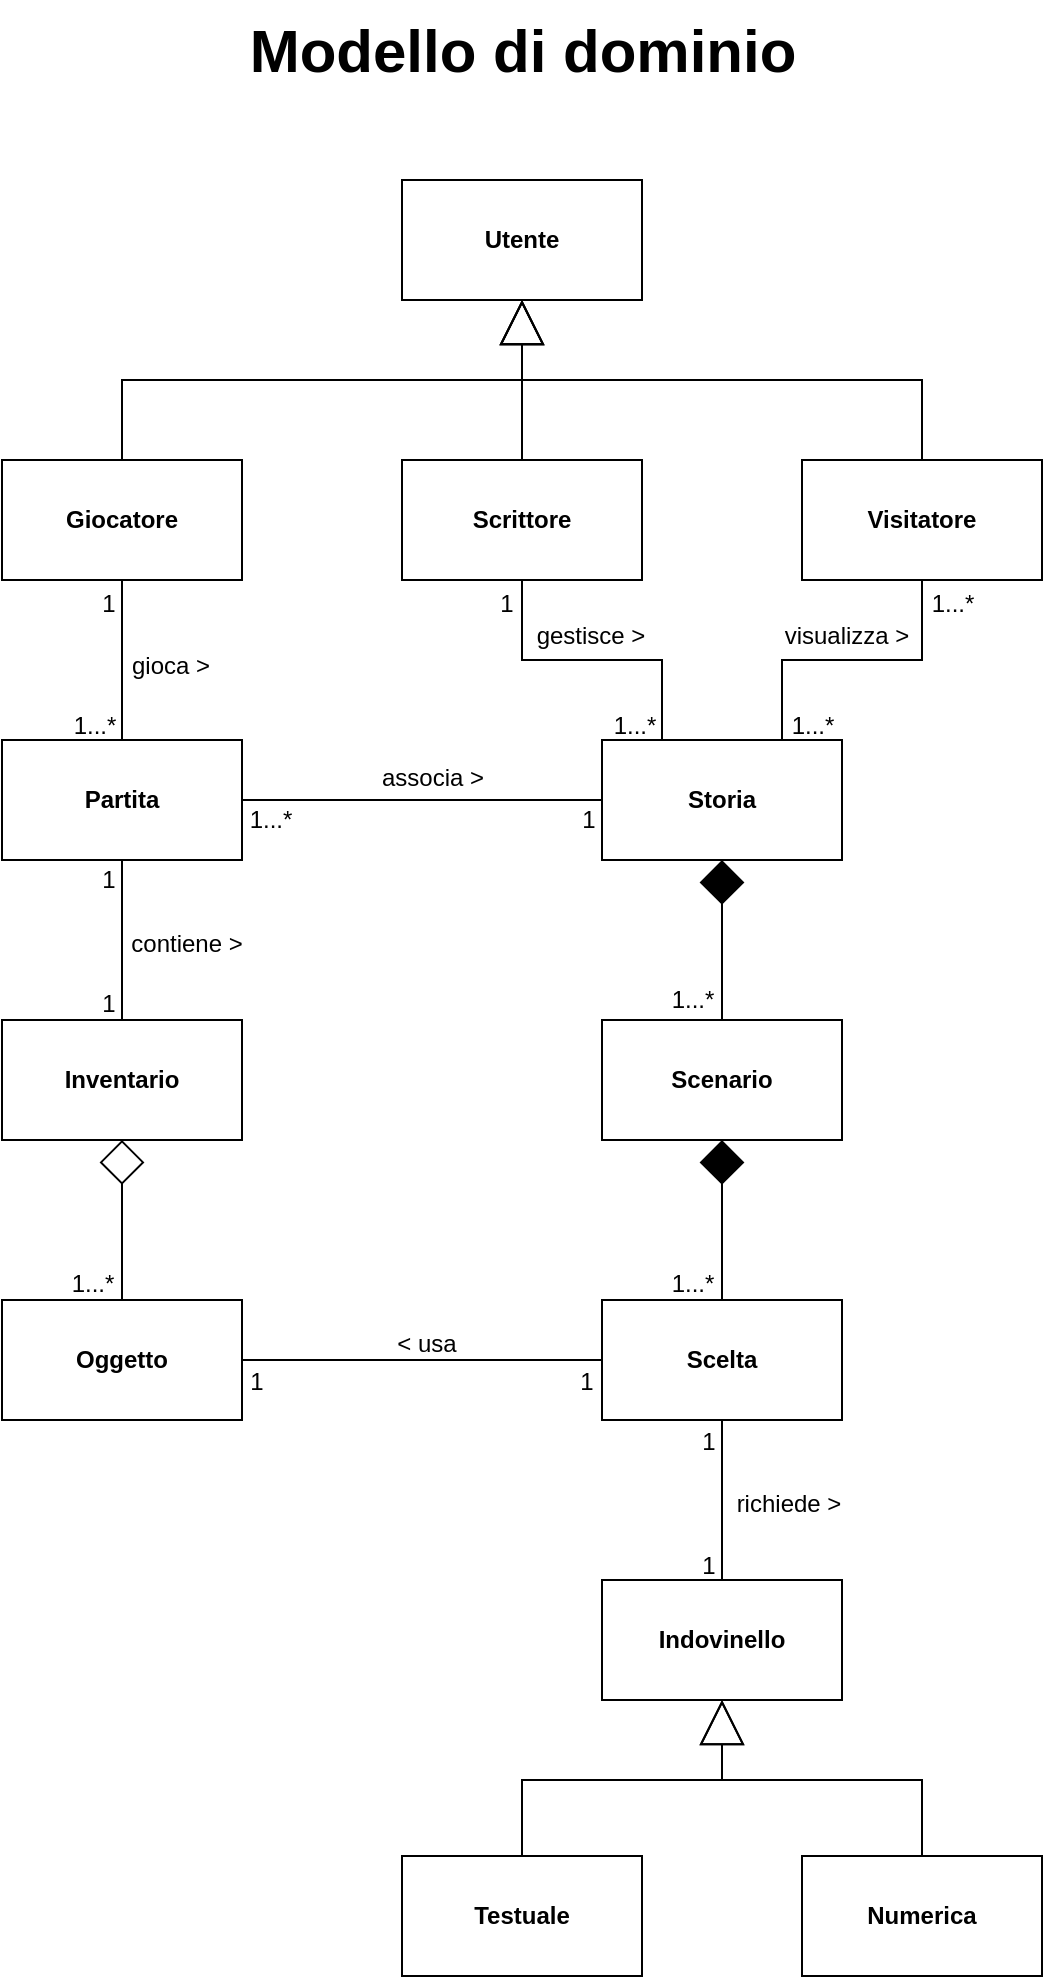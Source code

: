 <mxfile>
    <diagram id="wGKMZqnqqxmAoZc1p-1p" name="Page-1">
        <mxGraphModel dx="2033" dy="1309" grid="1" gridSize="10" guides="1" tooltips="1" connect="1" arrows="1" fold="1" page="1" pageScale="1" pageWidth="850" pageHeight="1100" math="0" shadow="0">
            <root>
                <mxCell id="0"/>
                <mxCell id="1" parent="0"/>
                <mxCell id="89" style="edgeStyle=none;rounded=0;html=1;entryX=0.5;entryY=0;entryDx=0;entryDy=0;endArrow=none;endFill=0;endSize=20;startArrow=diamond;startFill=1;targetPerimeterSpacing=0;startSize=20;shadow=0;" parent="1" source="62" target="74" edge="1">
                    <mxGeometry relative="1" as="geometry"/>
                </mxCell>
                <mxCell id="62" value="&lt;b&gt;Storia&lt;/b&gt;" style="rounded=0;whiteSpace=wrap;html=1;shadow=0;" parent="1" vertex="1">
                    <mxGeometry x="465" y="390" width="120" height="60" as="geometry"/>
                </mxCell>
                <mxCell id="87" style="edgeStyle=none;rounded=0;html=1;entryX=0;entryY=0.5;entryDx=0;entryDy=0;endArrow=none;endFill=0;endSize=20;shadow=0;" parent="1" source="63" target="62" edge="1">
                    <mxGeometry relative="1" as="geometry"/>
                </mxCell>
                <mxCell id="88" style="edgeStyle=none;rounded=0;html=1;entryX=0.5;entryY=0;entryDx=0;entryDy=0;endArrow=none;endFill=0;endSize=20;shadow=0;" parent="1" source="63" target="68" edge="1">
                    <mxGeometry relative="1" as="geometry"/>
                </mxCell>
                <mxCell id="63" value="&lt;b&gt;Partita&lt;/b&gt;" style="rounded=0;whiteSpace=wrap;html=1;shadow=0;" parent="1" vertex="1">
                    <mxGeometry x="165" y="390" width="120" height="60" as="geometry"/>
                </mxCell>
                <mxCell id="70" style="edgeStyle=none;rounded=0;html=1;entryX=0.5;entryY=1;entryDx=0;entryDy=0;endArrow=block;endFill=0;endSize=20;shadow=0;" parent="1" source="64" target="67" edge="1">
                    <mxGeometry relative="1" as="geometry">
                        <Array as="points">
                            <mxPoint x="225" y="210"/>
                            <mxPoint x="425" y="210"/>
                        </Array>
                    </mxGeometry>
                </mxCell>
                <mxCell id="84" style="edgeStyle=none;rounded=0;html=1;endArrow=none;endFill=0;endSize=20;shadow=0;" parent="1" source="64" target="63" edge="1">
                    <mxGeometry relative="1" as="geometry"/>
                </mxCell>
                <mxCell id="64" value="&lt;b&gt;Giocatore&lt;/b&gt;" style="rounded=0;whiteSpace=wrap;html=1;shadow=0;" parent="1" vertex="1">
                    <mxGeometry x="165" y="250" width="120" height="60" as="geometry"/>
                </mxCell>
                <mxCell id="69" style="edgeStyle=none;rounded=0;html=1;entryX=0.5;entryY=1;entryDx=0;entryDy=0;endArrow=block;endFill=0;endSize=20;shadow=0;" parent="1" source="65" target="67" edge="1">
                    <mxGeometry relative="1" as="geometry"/>
                </mxCell>
                <mxCell id="85" style="edgeStyle=none;rounded=0;html=1;entryX=0.25;entryY=0;entryDx=0;entryDy=0;endArrow=none;endFill=0;endSize=20;shadow=0;" parent="1" source="65" target="62" edge="1">
                    <mxGeometry relative="1" as="geometry">
                        <Array as="points">
                            <mxPoint x="425" y="350"/>
                            <mxPoint x="495" y="350"/>
                        </Array>
                    </mxGeometry>
                </mxCell>
                <mxCell id="65" value="&lt;b&gt;Scrittore&lt;/b&gt;" style="rounded=0;whiteSpace=wrap;html=1;shadow=0;" parent="1" vertex="1">
                    <mxGeometry x="365" y="250" width="120" height="60" as="geometry"/>
                </mxCell>
                <mxCell id="71" style="edgeStyle=none;rounded=0;html=1;exitX=0.5;exitY=0;exitDx=0;exitDy=0;endArrow=block;endFill=0;endSize=20;shadow=0;" parent="1" source="66" edge="1">
                    <mxGeometry relative="1" as="geometry">
                        <mxPoint x="425" y="170" as="targetPoint"/>
                        <Array as="points">
                            <mxPoint x="625" y="210"/>
                            <mxPoint x="425" y="210"/>
                        </Array>
                    </mxGeometry>
                </mxCell>
                <mxCell id="86" style="edgeStyle=none;rounded=0;html=1;entryX=0.75;entryY=0;entryDx=0;entryDy=0;endArrow=none;endFill=0;endSize=20;shadow=0;" parent="1" source="66" target="62" edge="1">
                    <mxGeometry relative="1" as="geometry">
                        <Array as="points">
                            <mxPoint x="625" y="350"/>
                            <mxPoint x="555" y="350"/>
                        </Array>
                    </mxGeometry>
                </mxCell>
                <mxCell id="66" value="&lt;b&gt;Visitatore&lt;/b&gt;" style="rounded=0;whiteSpace=wrap;html=1;shadow=0;" parent="1" vertex="1">
                    <mxGeometry x="565" y="250" width="120" height="60" as="geometry"/>
                </mxCell>
                <mxCell id="67" value="&lt;b&gt;Utente&lt;/b&gt;" style="rounded=0;whiteSpace=wrap;html=1;shadow=0;" parent="1" vertex="1">
                    <mxGeometry x="365" y="110" width="120" height="60" as="geometry"/>
                </mxCell>
                <mxCell id="90" style="edgeStyle=none;rounded=0;html=1;entryX=0.5;entryY=0;entryDx=0;entryDy=0;endArrow=none;endFill=0;endSize=20;startSize=20;startArrow=diamond;startFill=0;shadow=0;" parent="1" source="68" target="76" edge="1">
                    <mxGeometry relative="1" as="geometry"/>
                </mxCell>
                <mxCell id="68" value="&lt;b&gt;Inventario&lt;/b&gt;" style="rounded=0;whiteSpace=wrap;html=1;shadow=0;" parent="1" vertex="1">
                    <mxGeometry x="165" y="530" width="120" height="60" as="geometry"/>
                </mxCell>
                <mxCell id="91" style="edgeStyle=none;rounded=0;html=1;exitX=0.5;exitY=1;exitDx=0;exitDy=0;entryX=0.5;entryY=0;entryDx=0;entryDy=0;endArrow=none;endFill=0;endSize=20;startSize=20;startArrow=diamond;startFill=1;shadow=0;" parent="1" source="74" target="75" edge="1">
                    <mxGeometry relative="1" as="geometry"/>
                </mxCell>
                <mxCell id="74" value="&lt;b&gt;Scenario&lt;/b&gt;" style="rounded=0;whiteSpace=wrap;html=1;shadow=0;" parent="1" vertex="1">
                    <mxGeometry x="465" y="530" width="120" height="60" as="geometry"/>
                </mxCell>
                <mxCell id="92" style="edgeStyle=none;rounded=0;html=1;entryX=1;entryY=0.5;entryDx=0;entryDy=0;endArrow=none;endFill=0;endSize=20;shadow=0;" parent="1" source="75" target="76" edge="1">
                    <mxGeometry relative="1" as="geometry"/>
                </mxCell>
                <mxCell id="93" style="edgeStyle=none;rounded=0;html=1;exitX=0.5;exitY=1;exitDx=0;exitDy=0;entryX=0.5;entryY=0;entryDx=0;entryDy=0;endArrow=none;endFill=0;endSize=20;shadow=0;" parent="1" source="75" target="79" edge="1">
                    <mxGeometry relative="1" as="geometry"/>
                </mxCell>
                <mxCell id="75" value="&lt;b&gt;Scelta&lt;/b&gt;" style="rounded=0;whiteSpace=wrap;html=1;shadow=0;" parent="1" vertex="1">
                    <mxGeometry x="465" y="670" width="120" height="60" as="geometry"/>
                </mxCell>
                <mxCell id="76" value="&lt;b&gt;Oggetto&lt;/b&gt;" style="rounded=0;whiteSpace=wrap;html=1;shadow=0;" parent="1" vertex="1">
                    <mxGeometry x="165" y="670" width="120" height="60" as="geometry"/>
                </mxCell>
                <mxCell id="79" value="&lt;b&gt;Indovinello&lt;/b&gt;" style="rounded=0;whiteSpace=wrap;html=1;shadow=0;" parent="1" vertex="1">
                    <mxGeometry x="465" y="810" width="120" height="60" as="geometry"/>
                </mxCell>
                <mxCell id="80" style="edgeStyle=none;rounded=0;html=1;entryX=0.5;entryY=1;entryDx=0;entryDy=0;endArrow=block;endFill=0;endSize=20;shadow=0;" parent="1" source="81" target="79" edge="1">
                    <mxGeometry relative="1" as="geometry">
                        <Array as="points">
                            <mxPoint x="425" y="910"/>
                            <mxPoint x="525" y="910"/>
                        </Array>
                    </mxGeometry>
                </mxCell>
                <mxCell id="81" value="&lt;b&gt;Testuale&lt;/b&gt;" style="rounded=0;whiteSpace=wrap;html=1;shadow=0;" parent="1" vertex="1">
                    <mxGeometry x="365" y="948" width="120" height="60" as="geometry"/>
                </mxCell>
                <mxCell id="82" style="edgeStyle=none;rounded=0;html=1;endArrow=block;endFill=0;endSize=20;shadow=0;" parent="1" source="83" target="79" edge="1">
                    <mxGeometry relative="1" as="geometry">
                        <mxPoint x="525" y="880" as="targetPoint"/>
                        <Array as="points">
                            <mxPoint x="625" y="910"/>
                            <mxPoint x="525" y="910"/>
                        </Array>
                    </mxGeometry>
                </mxCell>
                <mxCell id="83" value="&lt;b&gt;Numerica&lt;/b&gt;" style="rounded=0;whiteSpace=wrap;html=1;shadow=0;" parent="1" vertex="1">
                    <mxGeometry x="565" y="948" width="120" height="60" as="geometry"/>
                </mxCell>
                <mxCell id="94" value="1...*" style="text;html=1;align=center;verticalAlign=middle;resizable=0;points=[];autosize=1;strokeColor=none;fillColor=none;shadow=0;" parent="1" vertex="1">
                    <mxGeometry x="620" y="307" width="40" height="30" as="geometry"/>
                </mxCell>
                <mxCell id="95" value="1...*" style="text;html=1;align=center;verticalAlign=middle;resizable=0;points=[];autosize=1;strokeColor=none;fillColor=none;shadow=0;" parent="1" vertex="1">
                    <mxGeometry x="550" y="368" width="40" height="30" as="geometry"/>
                </mxCell>
                <mxCell id="96" value="1" style="text;html=1;align=center;verticalAlign=middle;resizable=0;points=[];autosize=1;strokeColor=none;fillColor=none;shadow=0;" parent="1" vertex="1">
                    <mxGeometry x="402" y="307" width="30" height="30" as="geometry"/>
                </mxCell>
                <mxCell id="97" value="1...*" style="text;html=1;align=center;verticalAlign=middle;resizable=0;points=[];autosize=1;strokeColor=none;fillColor=none;shadow=0;" parent="1" vertex="1">
                    <mxGeometry x="461" y="368" width="40" height="30" as="geometry"/>
                </mxCell>
                <mxCell id="98" value="1" style="text;html=1;align=center;verticalAlign=middle;resizable=0;points=[];autosize=1;strokeColor=none;fillColor=none;shadow=0;" parent="1" vertex="1">
                    <mxGeometry x="203" y="307" width="30" height="30" as="geometry"/>
                </mxCell>
                <mxCell id="102" value="1...*" style="text;html=1;align=center;verticalAlign=middle;resizable=0;points=[];autosize=1;strokeColor=none;fillColor=none;shadow=0;" parent="1" vertex="1">
                    <mxGeometry x="191" y="368" width="40" height="30" as="geometry"/>
                </mxCell>
                <mxCell id="103" value="1" style="text;html=1;align=center;verticalAlign=middle;resizable=0;points=[];autosize=1;strokeColor=none;fillColor=none;shadow=0;" parent="1" vertex="1">
                    <mxGeometry x="203" y="445" width="30" height="30" as="geometry"/>
                </mxCell>
                <mxCell id="104" value="1" style="text;html=1;align=center;verticalAlign=middle;resizable=0;points=[];autosize=1;strokeColor=none;fillColor=none;shadow=0;" parent="1" vertex="1">
                    <mxGeometry x="203" y="507" width="30" height="30" as="geometry"/>
                </mxCell>
                <mxCell id="105" value="1...*" style="text;html=1;align=center;verticalAlign=middle;resizable=0;points=[];autosize=1;strokeColor=none;fillColor=none;shadow=0;" parent="1" vertex="1">
                    <mxGeometry x="279" y="415" width="40" height="30" as="geometry"/>
                </mxCell>
                <mxCell id="106" value="1" style="text;html=1;align=center;verticalAlign=middle;resizable=0;points=[];autosize=1;strokeColor=none;fillColor=none;shadow=0;" parent="1" vertex="1">
                    <mxGeometry x="443" y="415" width="30" height="30" as="geometry"/>
                </mxCell>
                <mxCell id="107" value="1...*" style="text;html=1;align=center;verticalAlign=middle;resizable=0;points=[];autosize=1;strokeColor=none;fillColor=none;shadow=0;" parent="1" vertex="1">
                    <mxGeometry x="490" y="505" width="40" height="30" as="geometry"/>
                </mxCell>
                <mxCell id="108" value="1...*" style="text;html=1;align=center;verticalAlign=middle;resizable=0;points=[];autosize=1;strokeColor=none;fillColor=none;shadow=0;" parent="1" vertex="1">
                    <mxGeometry x="490" y="647" width="40" height="30" as="geometry"/>
                </mxCell>
                <mxCell id="109" value="1...*" style="text;html=1;align=center;verticalAlign=middle;resizable=0;points=[];autosize=1;strokeColor=none;fillColor=none;shadow=0;" parent="1" vertex="1">
                    <mxGeometry x="190" y="647" width="40" height="30" as="geometry"/>
                </mxCell>
                <mxCell id="110" value="1" style="text;html=1;align=center;verticalAlign=middle;resizable=0;points=[];autosize=1;strokeColor=none;fillColor=none;shadow=0;" parent="1" vertex="1">
                    <mxGeometry x="503" y="726" width="30" height="30" as="geometry"/>
                </mxCell>
                <mxCell id="111" value="1" style="text;html=1;align=center;verticalAlign=middle;resizable=0;points=[];autosize=1;strokeColor=none;fillColor=none;shadow=0;" parent="1" vertex="1">
                    <mxGeometry x="503" y="788" width="30" height="30" as="geometry"/>
                </mxCell>
                <mxCell id="112" value="1" style="text;html=1;align=center;verticalAlign=middle;resizable=0;points=[];autosize=1;strokeColor=none;fillColor=none;shadow=0;" parent="1" vertex="1">
                    <mxGeometry x="277" y="696" width="30" height="30" as="geometry"/>
                </mxCell>
                <mxCell id="113" value="1" style="text;html=1;align=center;verticalAlign=middle;resizable=0;points=[];autosize=1;strokeColor=none;fillColor=none;shadow=0;" parent="1" vertex="1">
                    <mxGeometry x="442" y="696" width="30" height="30" as="geometry"/>
                </mxCell>
                <mxCell id="114" value="&lt;b&gt;Utente&lt;/b&gt;" style="rounded=0;whiteSpace=wrap;html=1;shadow=0;" parent="1" vertex="1">
                    <mxGeometry x="365" y="110" width="120" height="60" as="geometry"/>
                </mxCell>
                <mxCell id="115" value="&lt;b&gt;Giocatore&lt;/b&gt;" style="rounded=0;whiteSpace=wrap;html=1;shadow=0;" parent="1" vertex="1">
                    <mxGeometry x="165" y="250" width="120" height="60" as="geometry"/>
                </mxCell>
                <mxCell id="116" value="&lt;b&gt;Scrittore&lt;/b&gt;" style="rounded=0;whiteSpace=wrap;html=1;shadow=0;" parent="1" vertex="1">
                    <mxGeometry x="365" y="250" width="120" height="60" as="geometry"/>
                </mxCell>
                <mxCell id="117" value="&lt;b&gt;Visitatore&lt;/b&gt;" style="rounded=0;whiteSpace=wrap;html=1;shadow=0;" parent="1" vertex="1">
                    <mxGeometry x="565" y="250" width="120" height="60" as="geometry"/>
                </mxCell>
                <mxCell id="118" value="&lt;b&gt;Storia&lt;/b&gt;" style="rounded=0;whiteSpace=wrap;html=1;shadow=0;" parent="1" vertex="1">
                    <mxGeometry x="465" y="390" width="120" height="60" as="geometry"/>
                </mxCell>
                <mxCell id="119" value="&lt;b&gt;Partita&lt;/b&gt;" style="rounded=0;whiteSpace=wrap;html=1;shadow=0;" parent="1" vertex="1">
                    <mxGeometry x="165" y="390" width="120" height="60" as="geometry"/>
                </mxCell>
                <mxCell id="120" value="gioca &amp;gt;" style="text;html=1;align=center;verticalAlign=middle;resizable=0;points=[];autosize=1;strokeColor=none;fillColor=none;shadow=0;" parent="1" vertex="1">
                    <mxGeometry x="219" y="338" width="60" height="30" as="geometry"/>
                </mxCell>
                <mxCell id="121" value="associa &amp;gt;" style="text;html=1;align=center;verticalAlign=middle;resizable=0;points=[];autosize=1;strokeColor=none;fillColor=none;shadow=0;" parent="1" vertex="1">
                    <mxGeometry x="345" y="394" width="70" height="30" as="geometry"/>
                </mxCell>
                <mxCell id="122" value="gestisce &amp;gt;" style="text;html=1;align=center;verticalAlign=middle;resizable=0;points=[];autosize=1;strokeColor=none;fillColor=none;shadow=0;" parent="1" vertex="1">
                    <mxGeometry x="419" y="323" width="80" height="30" as="geometry"/>
                </mxCell>
                <mxCell id="124" value="visualizza &amp;gt;" style="text;html=1;align=center;verticalAlign=middle;resizable=0;points=[];autosize=1;strokeColor=none;fillColor=none;shadow=0;" parent="1" vertex="1">
                    <mxGeometry x="542" y="323" width="90" height="30" as="geometry"/>
                </mxCell>
                <mxCell id="125" value="contiene &amp;gt;" style="text;html=1;align=center;verticalAlign=middle;resizable=0;points=[];autosize=1;strokeColor=none;fillColor=none;shadow=0;" parent="1" vertex="1">
                    <mxGeometry x="217" y="477" width="80" height="30" as="geometry"/>
                </mxCell>
                <mxCell id="126" value="&amp;lt; usa" style="text;html=1;align=center;verticalAlign=middle;resizable=0;points=[];autosize=1;strokeColor=none;fillColor=none;shadow=0;" parent="1" vertex="1">
                    <mxGeometry x="352" y="677" width="50" height="30" as="geometry"/>
                </mxCell>
                <mxCell id="127" value="richiede &amp;gt;" style="text;html=1;align=center;verticalAlign=middle;resizable=0;points=[];autosize=1;strokeColor=none;fillColor=none;shadow=0;" parent="1" vertex="1">
                    <mxGeometry x="518" y="757" width="80" height="30" as="geometry"/>
                </mxCell>
                <mxCell id="128" value="&lt;b&gt;&lt;font style=&quot;font-size: 30px;&quot;&gt;Modello di dominio&lt;/font&gt;&lt;/b&gt;" style="text;html=1;align=center;verticalAlign=middle;resizable=0;points=[];autosize=1;strokeColor=none;fillColor=none;" vertex="1" parent="1">
                    <mxGeometry x="275" y="20" width="300" height="50" as="geometry"/>
                </mxCell>
            </root>
        </mxGraphModel>
    </diagram>
</mxfile>